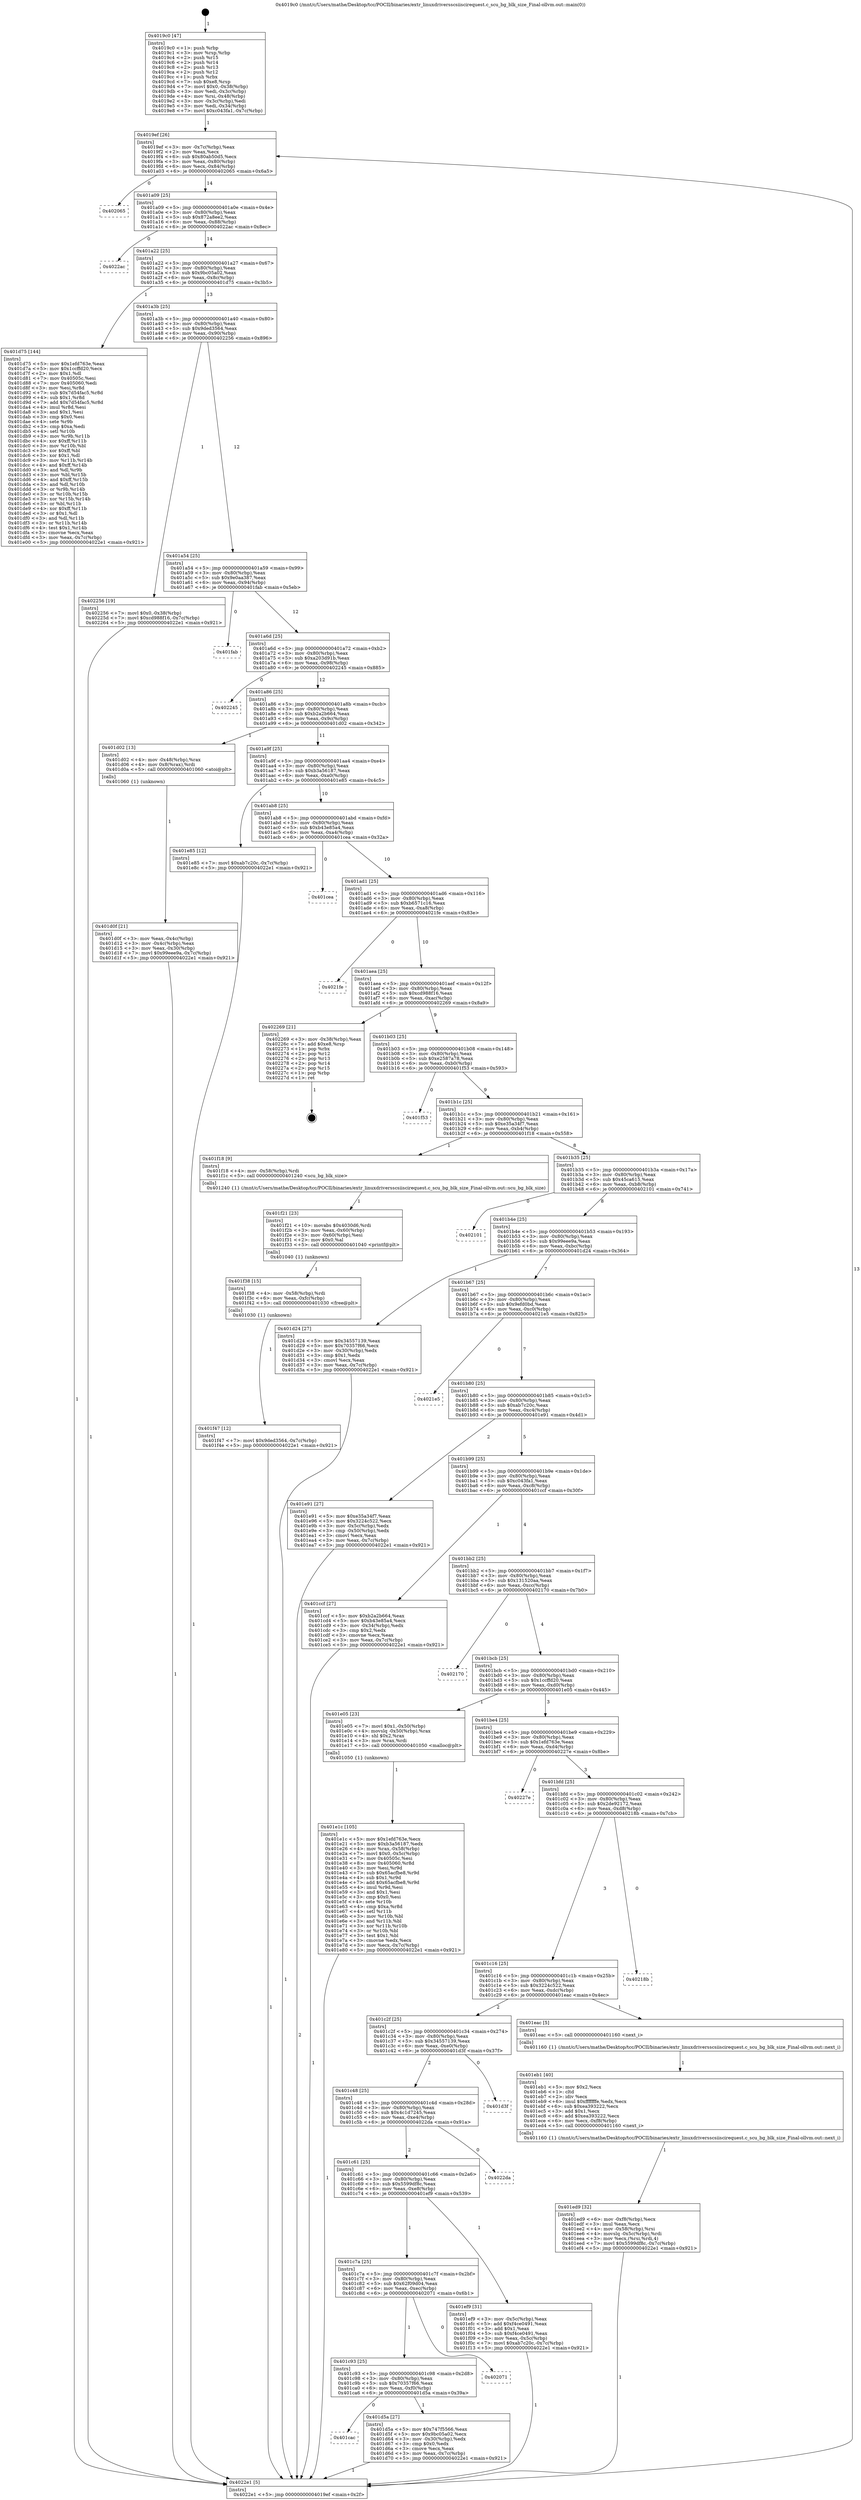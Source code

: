 digraph "0x4019c0" {
  label = "0x4019c0 (/mnt/c/Users/mathe/Desktop/tcc/POCII/binaries/extr_linuxdriversscsiiscirequest.c_scu_bg_blk_size_Final-ollvm.out::main(0))"
  labelloc = "t"
  node[shape=record]

  Entry [label="",width=0.3,height=0.3,shape=circle,fillcolor=black,style=filled]
  "0x4019ef" [label="{
     0x4019ef [26]\l
     | [instrs]\l
     &nbsp;&nbsp;0x4019ef \<+3\>: mov -0x7c(%rbp),%eax\l
     &nbsp;&nbsp;0x4019f2 \<+2\>: mov %eax,%ecx\l
     &nbsp;&nbsp;0x4019f4 \<+6\>: sub $0x80ab50d5,%ecx\l
     &nbsp;&nbsp;0x4019fa \<+3\>: mov %eax,-0x80(%rbp)\l
     &nbsp;&nbsp;0x4019fd \<+6\>: mov %ecx,-0x84(%rbp)\l
     &nbsp;&nbsp;0x401a03 \<+6\>: je 0000000000402065 \<main+0x6a5\>\l
  }"]
  "0x402065" [label="{
     0x402065\l
  }", style=dashed]
  "0x401a09" [label="{
     0x401a09 [25]\l
     | [instrs]\l
     &nbsp;&nbsp;0x401a09 \<+5\>: jmp 0000000000401a0e \<main+0x4e\>\l
     &nbsp;&nbsp;0x401a0e \<+3\>: mov -0x80(%rbp),%eax\l
     &nbsp;&nbsp;0x401a11 \<+5\>: sub $0x872a8ee2,%eax\l
     &nbsp;&nbsp;0x401a16 \<+6\>: mov %eax,-0x88(%rbp)\l
     &nbsp;&nbsp;0x401a1c \<+6\>: je 00000000004022ac \<main+0x8ec\>\l
  }"]
  Exit [label="",width=0.3,height=0.3,shape=circle,fillcolor=black,style=filled,peripheries=2]
  "0x4022ac" [label="{
     0x4022ac\l
  }", style=dashed]
  "0x401a22" [label="{
     0x401a22 [25]\l
     | [instrs]\l
     &nbsp;&nbsp;0x401a22 \<+5\>: jmp 0000000000401a27 \<main+0x67\>\l
     &nbsp;&nbsp;0x401a27 \<+3\>: mov -0x80(%rbp),%eax\l
     &nbsp;&nbsp;0x401a2a \<+5\>: sub $0x9bc05a02,%eax\l
     &nbsp;&nbsp;0x401a2f \<+6\>: mov %eax,-0x8c(%rbp)\l
     &nbsp;&nbsp;0x401a35 \<+6\>: je 0000000000401d75 \<main+0x3b5\>\l
  }"]
  "0x401f47" [label="{
     0x401f47 [12]\l
     | [instrs]\l
     &nbsp;&nbsp;0x401f47 \<+7\>: movl $0x9ded3564,-0x7c(%rbp)\l
     &nbsp;&nbsp;0x401f4e \<+5\>: jmp 00000000004022e1 \<main+0x921\>\l
  }"]
  "0x401d75" [label="{
     0x401d75 [144]\l
     | [instrs]\l
     &nbsp;&nbsp;0x401d75 \<+5\>: mov $0x1efd763e,%eax\l
     &nbsp;&nbsp;0x401d7a \<+5\>: mov $0x1ccffd20,%ecx\l
     &nbsp;&nbsp;0x401d7f \<+2\>: mov $0x1,%dl\l
     &nbsp;&nbsp;0x401d81 \<+7\>: mov 0x40505c,%esi\l
     &nbsp;&nbsp;0x401d88 \<+7\>: mov 0x405060,%edi\l
     &nbsp;&nbsp;0x401d8f \<+3\>: mov %esi,%r8d\l
     &nbsp;&nbsp;0x401d92 \<+7\>: sub $0x7d54fac5,%r8d\l
     &nbsp;&nbsp;0x401d99 \<+4\>: sub $0x1,%r8d\l
     &nbsp;&nbsp;0x401d9d \<+7\>: add $0x7d54fac5,%r8d\l
     &nbsp;&nbsp;0x401da4 \<+4\>: imul %r8d,%esi\l
     &nbsp;&nbsp;0x401da8 \<+3\>: and $0x1,%esi\l
     &nbsp;&nbsp;0x401dab \<+3\>: cmp $0x0,%esi\l
     &nbsp;&nbsp;0x401dae \<+4\>: sete %r9b\l
     &nbsp;&nbsp;0x401db2 \<+3\>: cmp $0xa,%edi\l
     &nbsp;&nbsp;0x401db5 \<+4\>: setl %r10b\l
     &nbsp;&nbsp;0x401db9 \<+3\>: mov %r9b,%r11b\l
     &nbsp;&nbsp;0x401dbc \<+4\>: xor $0xff,%r11b\l
     &nbsp;&nbsp;0x401dc0 \<+3\>: mov %r10b,%bl\l
     &nbsp;&nbsp;0x401dc3 \<+3\>: xor $0xff,%bl\l
     &nbsp;&nbsp;0x401dc6 \<+3\>: xor $0x1,%dl\l
     &nbsp;&nbsp;0x401dc9 \<+3\>: mov %r11b,%r14b\l
     &nbsp;&nbsp;0x401dcc \<+4\>: and $0xff,%r14b\l
     &nbsp;&nbsp;0x401dd0 \<+3\>: and %dl,%r9b\l
     &nbsp;&nbsp;0x401dd3 \<+3\>: mov %bl,%r15b\l
     &nbsp;&nbsp;0x401dd6 \<+4\>: and $0xff,%r15b\l
     &nbsp;&nbsp;0x401dda \<+3\>: and %dl,%r10b\l
     &nbsp;&nbsp;0x401ddd \<+3\>: or %r9b,%r14b\l
     &nbsp;&nbsp;0x401de0 \<+3\>: or %r10b,%r15b\l
     &nbsp;&nbsp;0x401de3 \<+3\>: xor %r15b,%r14b\l
     &nbsp;&nbsp;0x401de6 \<+3\>: or %bl,%r11b\l
     &nbsp;&nbsp;0x401de9 \<+4\>: xor $0xff,%r11b\l
     &nbsp;&nbsp;0x401ded \<+3\>: or $0x1,%dl\l
     &nbsp;&nbsp;0x401df0 \<+3\>: and %dl,%r11b\l
     &nbsp;&nbsp;0x401df3 \<+3\>: or %r11b,%r14b\l
     &nbsp;&nbsp;0x401df6 \<+4\>: test $0x1,%r14b\l
     &nbsp;&nbsp;0x401dfa \<+3\>: cmovne %ecx,%eax\l
     &nbsp;&nbsp;0x401dfd \<+3\>: mov %eax,-0x7c(%rbp)\l
     &nbsp;&nbsp;0x401e00 \<+5\>: jmp 00000000004022e1 \<main+0x921\>\l
  }"]
  "0x401a3b" [label="{
     0x401a3b [25]\l
     | [instrs]\l
     &nbsp;&nbsp;0x401a3b \<+5\>: jmp 0000000000401a40 \<main+0x80\>\l
     &nbsp;&nbsp;0x401a40 \<+3\>: mov -0x80(%rbp),%eax\l
     &nbsp;&nbsp;0x401a43 \<+5\>: sub $0x9ded3564,%eax\l
     &nbsp;&nbsp;0x401a48 \<+6\>: mov %eax,-0x90(%rbp)\l
     &nbsp;&nbsp;0x401a4e \<+6\>: je 0000000000402256 \<main+0x896\>\l
  }"]
  "0x401f38" [label="{
     0x401f38 [15]\l
     | [instrs]\l
     &nbsp;&nbsp;0x401f38 \<+4\>: mov -0x58(%rbp),%rdi\l
     &nbsp;&nbsp;0x401f3c \<+6\>: mov %eax,-0xfc(%rbp)\l
     &nbsp;&nbsp;0x401f42 \<+5\>: call 0000000000401030 \<free@plt\>\l
     | [calls]\l
     &nbsp;&nbsp;0x401030 \{1\} (unknown)\l
  }"]
  "0x402256" [label="{
     0x402256 [19]\l
     | [instrs]\l
     &nbsp;&nbsp;0x402256 \<+7\>: movl $0x0,-0x38(%rbp)\l
     &nbsp;&nbsp;0x40225d \<+7\>: movl $0xcd988f16,-0x7c(%rbp)\l
     &nbsp;&nbsp;0x402264 \<+5\>: jmp 00000000004022e1 \<main+0x921\>\l
  }"]
  "0x401a54" [label="{
     0x401a54 [25]\l
     | [instrs]\l
     &nbsp;&nbsp;0x401a54 \<+5\>: jmp 0000000000401a59 \<main+0x99\>\l
     &nbsp;&nbsp;0x401a59 \<+3\>: mov -0x80(%rbp),%eax\l
     &nbsp;&nbsp;0x401a5c \<+5\>: sub $0x9e0aa387,%eax\l
     &nbsp;&nbsp;0x401a61 \<+6\>: mov %eax,-0x94(%rbp)\l
     &nbsp;&nbsp;0x401a67 \<+6\>: je 0000000000401fab \<main+0x5eb\>\l
  }"]
  "0x401f21" [label="{
     0x401f21 [23]\l
     | [instrs]\l
     &nbsp;&nbsp;0x401f21 \<+10\>: movabs $0x4030d6,%rdi\l
     &nbsp;&nbsp;0x401f2b \<+3\>: mov %eax,-0x60(%rbp)\l
     &nbsp;&nbsp;0x401f2e \<+3\>: mov -0x60(%rbp),%esi\l
     &nbsp;&nbsp;0x401f31 \<+2\>: mov $0x0,%al\l
     &nbsp;&nbsp;0x401f33 \<+5\>: call 0000000000401040 \<printf@plt\>\l
     | [calls]\l
     &nbsp;&nbsp;0x401040 \{1\} (unknown)\l
  }"]
  "0x401fab" [label="{
     0x401fab\l
  }", style=dashed]
  "0x401a6d" [label="{
     0x401a6d [25]\l
     | [instrs]\l
     &nbsp;&nbsp;0x401a6d \<+5\>: jmp 0000000000401a72 \<main+0xb2\>\l
     &nbsp;&nbsp;0x401a72 \<+3\>: mov -0x80(%rbp),%eax\l
     &nbsp;&nbsp;0x401a75 \<+5\>: sub $0xa203d91b,%eax\l
     &nbsp;&nbsp;0x401a7a \<+6\>: mov %eax,-0x98(%rbp)\l
     &nbsp;&nbsp;0x401a80 \<+6\>: je 0000000000402245 \<main+0x885\>\l
  }"]
  "0x401ed9" [label="{
     0x401ed9 [32]\l
     | [instrs]\l
     &nbsp;&nbsp;0x401ed9 \<+6\>: mov -0xf8(%rbp),%ecx\l
     &nbsp;&nbsp;0x401edf \<+3\>: imul %eax,%ecx\l
     &nbsp;&nbsp;0x401ee2 \<+4\>: mov -0x58(%rbp),%rsi\l
     &nbsp;&nbsp;0x401ee6 \<+4\>: movslq -0x5c(%rbp),%rdi\l
     &nbsp;&nbsp;0x401eea \<+3\>: mov %ecx,(%rsi,%rdi,4)\l
     &nbsp;&nbsp;0x401eed \<+7\>: movl $0x5599df8c,-0x7c(%rbp)\l
     &nbsp;&nbsp;0x401ef4 \<+5\>: jmp 00000000004022e1 \<main+0x921\>\l
  }"]
  "0x402245" [label="{
     0x402245\l
  }", style=dashed]
  "0x401a86" [label="{
     0x401a86 [25]\l
     | [instrs]\l
     &nbsp;&nbsp;0x401a86 \<+5\>: jmp 0000000000401a8b \<main+0xcb\>\l
     &nbsp;&nbsp;0x401a8b \<+3\>: mov -0x80(%rbp),%eax\l
     &nbsp;&nbsp;0x401a8e \<+5\>: sub $0xb2a2b664,%eax\l
     &nbsp;&nbsp;0x401a93 \<+6\>: mov %eax,-0x9c(%rbp)\l
     &nbsp;&nbsp;0x401a99 \<+6\>: je 0000000000401d02 \<main+0x342\>\l
  }"]
  "0x401eb1" [label="{
     0x401eb1 [40]\l
     | [instrs]\l
     &nbsp;&nbsp;0x401eb1 \<+5\>: mov $0x2,%ecx\l
     &nbsp;&nbsp;0x401eb6 \<+1\>: cltd\l
     &nbsp;&nbsp;0x401eb7 \<+2\>: idiv %ecx\l
     &nbsp;&nbsp;0x401eb9 \<+6\>: imul $0xfffffffe,%edx,%ecx\l
     &nbsp;&nbsp;0x401ebf \<+6\>: sub $0xea393222,%ecx\l
     &nbsp;&nbsp;0x401ec5 \<+3\>: add $0x1,%ecx\l
     &nbsp;&nbsp;0x401ec8 \<+6\>: add $0xea393222,%ecx\l
     &nbsp;&nbsp;0x401ece \<+6\>: mov %ecx,-0xf8(%rbp)\l
     &nbsp;&nbsp;0x401ed4 \<+5\>: call 0000000000401160 \<next_i\>\l
     | [calls]\l
     &nbsp;&nbsp;0x401160 \{1\} (/mnt/c/Users/mathe/Desktop/tcc/POCII/binaries/extr_linuxdriversscsiiscirequest.c_scu_bg_blk_size_Final-ollvm.out::next_i)\l
  }"]
  "0x401d02" [label="{
     0x401d02 [13]\l
     | [instrs]\l
     &nbsp;&nbsp;0x401d02 \<+4\>: mov -0x48(%rbp),%rax\l
     &nbsp;&nbsp;0x401d06 \<+4\>: mov 0x8(%rax),%rdi\l
     &nbsp;&nbsp;0x401d0a \<+5\>: call 0000000000401060 \<atoi@plt\>\l
     | [calls]\l
     &nbsp;&nbsp;0x401060 \{1\} (unknown)\l
  }"]
  "0x401a9f" [label="{
     0x401a9f [25]\l
     | [instrs]\l
     &nbsp;&nbsp;0x401a9f \<+5\>: jmp 0000000000401aa4 \<main+0xe4\>\l
     &nbsp;&nbsp;0x401aa4 \<+3\>: mov -0x80(%rbp),%eax\l
     &nbsp;&nbsp;0x401aa7 \<+5\>: sub $0xb3a56187,%eax\l
     &nbsp;&nbsp;0x401aac \<+6\>: mov %eax,-0xa0(%rbp)\l
     &nbsp;&nbsp;0x401ab2 \<+6\>: je 0000000000401e85 \<main+0x4c5\>\l
  }"]
  "0x401e1c" [label="{
     0x401e1c [105]\l
     | [instrs]\l
     &nbsp;&nbsp;0x401e1c \<+5\>: mov $0x1efd763e,%ecx\l
     &nbsp;&nbsp;0x401e21 \<+5\>: mov $0xb3a56187,%edx\l
     &nbsp;&nbsp;0x401e26 \<+4\>: mov %rax,-0x58(%rbp)\l
     &nbsp;&nbsp;0x401e2a \<+7\>: movl $0x0,-0x5c(%rbp)\l
     &nbsp;&nbsp;0x401e31 \<+7\>: mov 0x40505c,%esi\l
     &nbsp;&nbsp;0x401e38 \<+8\>: mov 0x405060,%r8d\l
     &nbsp;&nbsp;0x401e40 \<+3\>: mov %esi,%r9d\l
     &nbsp;&nbsp;0x401e43 \<+7\>: sub $0x65acfbe8,%r9d\l
     &nbsp;&nbsp;0x401e4a \<+4\>: sub $0x1,%r9d\l
     &nbsp;&nbsp;0x401e4e \<+7\>: add $0x65acfbe8,%r9d\l
     &nbsp;&nbsp;0x401e55 \<+4\>: imul %r9d,%esi\l
     &nbsp;&nbsp;0x401e59 \<+3\>: and $0x1,%esi\l
     &nbsp;&nbsp;0x401e5c \<+3\>: cmp $0x0,%esi\l
     &nbsp;&nbsp;0x401e5f \<+4\>: sete %r10b\l
     &nbsp;&nbsp;0x401e63 \<+4\>: cmp $0xa,%r8d\l
     &nbsp;&nbsp;0x401e67 \<+4\>: setl %r11b\l
     &nbsp;&nbsp;0x401e6b \<+3\>: mov %r10b,%bl\l
     &nbsp;&nbsp;0x401e6e \<+3\>: and %r11b,%bl\l
     &nbsp;&nbsp;0x401e71 \<+3\>: xor %r11b,%r10b\l
     &nbsp;&nbsp;0x401e74 \<+3\>: or %r10b,%bl\l
     &nbsp;&nbsp;0x401e77 \<+3\>: test $0x1,%bl\l
     &nbsp;&nbsp;0x401e7a \<+3\>: cmovne %edx,%ecx\l
     &nbsp;&nbsp;0x401e7d \<+3\>: mov %ecx,-0x7c(%rbp)\l
     &nbsp;&nbsp;0x401e80 \<+5\>: jmp 00000000004022e1 \<main+0x921\>\l
  }"]
  "0x401e85" [label="{
     0x401e85 [12]\l
     | [instrs]\l
     &nbsp;&nbsp;0x401e85 \<+7\>: movl $0xab7c20c,-0x7c(%rbp)\l
     &nbsp;&nbsp;0x401e8c \<+5\>: jmp 00000000004022e1 \<main+0x921\>\l
  }"]
  "0x401ab8" [label="{
     0x401ab8 [25]\l
     | [instrs]\l
     &nbsp;&nbsp;0x401ab8 \<+5\>: jmp 0000000000401abd \<main+0xfd\>\l
     &nbsp;&nbsp;0x401abd \<+3\>: mov -0x80(%rbp),%eax\l
     &nbsp;&nbsp;0x401ac0 \<+5\>: sub $0xb43e85a4,%eax\l
     &nbsp;&nbsp;0x401ac5 \<+6\>: mov %eax,-0xa4(%rbp)\l
     &nbsp;&nbsp;0x401acb \<+6\>: je 0000000000401cea \<main+0x32a\>\l
  }"]
  "0x401cac" [label="{
     0x401cac\l
  }", style=dashed]
  "0x401cea" [label="{
     0x401cea\l
  }", style=dashed]
  "0x401ad1" [label="{
     0x401ad1 [25]\l
     | [instrs]\l
     &nbsp;&nbsp;0x401ad1 \<+5\>: jmp 0000000000401ad6 \<main+0x116\>\l
     &nbsp;&nbsp;0x401ad6 \<+3\>: mov -0x80(%rbp),%eax\l
     &nbsp;&nbsp;0x401ad9 \<+5\>: sub $0xb6571c16,%eax\l
     &nbsp;&nbsp;0x401ade \<+6\>: mov %eax,-0xa8(%rbp)\l
     &nbsp;&nbsp;0x401ae4 \<+6\>: je 00000000004021fe \<main+0x83e\>\l
  }"]
  "0x401d5a" [label="{
     0x401d5a [27]\l
     | [instrs]\l
     &nbsp;&nbsp;0x401d5a \<+5\>: mov $0x747f5566,%eax\l
     &nbsp;&nbsp;0x401d5f \<+5\>: mov $0x9bc05a02,%ecx\l
     &nbsp;&nbsp;0x401d64 \<+3\>: mov -0x30(%rbp),%edx\l
     &nbsp;&nbsp;0x401d67 \<+3\>: cmp $0x0,%edx\l
     &nbsp;&nbsp;0x401d6a \<+3\>: cmove %ecx,%eax\l
     &nbsp;&nbsp;0x401d6d \<+3\>: mov %eax,-0x7c(%rbp)\l
     &nbsp;&nbsp;0x401d70 \<+5\>: jmp 00000000004022e1 \<main+0x921\>\l
  }"]
  "0x4021fe" [label="{
     0x4021fe\l
  }", style=dashed]
  "0x401aea" [label="{
     0x401aea [25]\l
     | [instrs]\l
     &nbsp;&nbsp;0x401aea \<+5\>: jmp 0000000000401aef \<main+0x12f\>\l
     &nbsp;&nbsp;0x401aef \<+3\>: mov -0x80(%rbp),%eax\l
     &nbsp;&nbsp;0x401af2 \<+5\>: sub $0xcd988f16,%eax\l
     &nbsp;&nbsp;0x401af7 \<+6\>: mov %eax,-0xac(%rbp)\l
     &nbsp;&nbsp;0x401afd \<+6\>: je 0000000000402269 \<main+0x8a9\>\l
  }"]
  "0x401c93" [label="{
     0x401c93 [25]\l
     | [instrs]\l
     &nbsp;&nbsp;0x401c93 \<+5\>: jmp 0000000000401c98 \<main+0x2d8\>\l
     &nbsp;&nbsp;0x401c98 \<+3\>: mov -0x80(%rbp),%eax\l
     &nbsp;&nbsp;0x401c9b \<+5\>: sub $0x70357f66,%eax\l
     &nbsp;&nbsp;0x401ca0 \<+6\>: mov %eax,-0xf0(%rbp)\l
     &nbsp;&nbsp;0x401ca6 \<+6\>: je 0000000000401d5a \<main+0x39a\>\l
  }"]
  "0x402269" [label="{
     0x402269 [21]\l
     | [instrs]\l
     &nbsp;&nbsp;0x402269 \<+3\>: mov -0x38(%rbp),%eax\l
     &nbsp;&nbsp;0x40226c \<+7\>: add $0xe8,%rsp\l
     &nbsp;&nbsp;0x402273 \<+1\>: pop %rbx\l
     &nbsp;&nbsp;0x402274 \<+2\>: pop %r12\l
     &nbsp;&nbsp;0x402276 \<+2\>: pop %r13\l
     &nbsp;&nbsp;0x402278 \<+2\>: pop %r14\l
     &nbsp;&nbsp;0x40227a \<+2\>: pop %r15\l
     &nbsp;&nbsp;0x40227c \<+1\>: pop %rbp\l
     &nbsp;&nbsp;0x40227d \<+1\>: ret\l
  }"]
  "0x401b03" [label="{
     0x401b03 [25]\l
     | [instrs]\l
     &nbsp;&nbsp;0x401b03 \<+5\>: jmp 0000000000401b08 \<main+0x148\>\l
     &nbsp;&nbsp;0x401b08 \<+3\>: mov -0x80(%rbp),%eax\l
     &nbsp;&nbsp;0x401b0b \<+5\>: sub $0xe2587a78,%eax\l
     &nbsp;&nbsp;0x401b10 \<+6\>: mov %eax,-0xb0(%rbp)\l
     &nbsp;&nbsp;0x401b16 \<+6\>: je 0000000000401f53 \<main+0x593\>\l
  }"]
  "0x402071" [label="{
     0x402071\l
  }", style=dashed]
  "0x401f53" [label="{
     0x401f53\l
  }", style=dashed]
  "0x401b1c" [label="{
     0x401b1c [25]\l
     | [instrs]\l
     &nbsp;&nbsp;0x401b1c \<+5\>: jmp 0000000000401b21 \<main+0x161\>\l
     &nbsp;&nbsp;0x401b21 \<+3\>: mov -0x80(%rbp),%eax\l
     &nbsp;&nbsp;0x401b24 \<+5\>: sub $0xe35a34f7,%eax\l
     &nbsp;&nbsp;0x401b29 \<+6\>: mov %eax,-0xb4(%rbp)\l
     &nbsp;&nbsp;0x401b2f \<+6\>: je 0000000000401f18 \<main+0x558\>\l
  }"]
  "0x401c7a" [label="{
     0x401c7a [25]\l
     | [instrs]\l
     &nbsp;&nbsp;0x401c7a \<+5\>: jmp 0000000000401c7f \<main+0x2bf\>\l
     &nbsp;&nbsp;0x401c7f \<+3\>: mov -0x80(%rbp),%eax\l
     &nbsp;&nbsp;0x401c82 \<+5\>: sub $0x62f09d04,%eax\l
     &nbsp;&nbsp;0x401c87 \<+6\>: mov %eax,-0xec(%rbp)\l
     &nbsp;&nbsp;0x401c8d \<+6\>: je 0000000000402071 \<main+0x6b1\>\l
  }"]
  "0x401f18" [label="{
     0x401f18 [9]\l
     | [instrs]\l
     &nbsp;&nbsp;0x401f18 \<+4\>: mov -0x58(%rbp),%rdi\l
     &nbsp;&nbsp;0x401f1c \<+5\>: call 0000000000401240 \<scu_bg_blk_size\>\l
     | [calls]\l
     &nbsp;&nbsp;0x401240 \{1\} (/mnt/c/Users/mathe/Desktop/tcc/POCII/binaries/extr_linuxdriversscsiiscirequest.c_scu_bg_blk_size_Final-ollvm.out::scu_bg_blk_size)\l
  }"]
  "0x401b35" [label="{
     0x401b35 [25]\l
     | [instrs]\l
     &nbsp;&nbsp;0x401b35 \<+5\>: jmp 0000000000401b3a \<main+0x17a\>\l
     &nbsp;&nbsp;0x401b3a \<+3\>: mov -0x80(%rbp),%eax\l
     &nbsp;&nbsp;0x401b3d \<+5\>: sub $0x45ca615,%eax\l
     &nbsp;&nbsp;0x401b42 \<+6\>: mov %eax,-0xb8(%rbp)\l
     &nbsp;&nbsp;0x401b48 \<+6\>: je 0000000000402101 \<main+0x741\>\l
  }"]
  "0x401ef9" [label="{
     0x401ef9 [31]\l
     | [instrs]\l
     &nbsp;&nbsp;0x401ef9 \<+3\>: mov -0x5c(%rbp),%eax\l
     &nbsp;&nbsp;0x401efc \<+5\>: add $0xf4ce0491,%eax\l
     &nbsp;&nbsp;0x401f01 \<+3\>: add $0x1,%eax\l
     &nbsp;&nbsp;0x401f04 \<+5\>: sub $0xf4ce0491,%eax\l
     &nbsp;&nbsp;0x401f09 \<+3\>: mov %eax,-0x5c(%rbp)\l
     &nbsp;&nbsp;0x401f0c \<+7\>: movl $0xab7c20c,-0x7c(%rbp)\l
     &nbsp;&nbsp;0x401f13 \<+5\>: jmp 00000000004022e1 \<main+0x921\>\l
  }"]
  "0x402101" [label="{
     0x402101\l
  }", style=dashed]
  "0x401b4e" [label="{
     0x401b4e [25]\l
     | [instrs]\l
     &nbsp;&nbsp;0x401b4e \<+5\>: jmp 0000000000401b53 \<main+0x193\>\l
     &nbsp;&nbsp;0x401b53 \<+3\>: mov -0x80(%rbp),%eax\l
     &nbsp;&nbsp;0x401b56 \<+5\>: sub $0x99eee9a,%eax\l
     &nbsp;&nbsp;0x401b5b \<+6\>: mov %eax,-0xbc(%rbp)\l
     &nbsp;&nbsp;0x401b61 \<+6\>: je 0000000000401d24 \<main+0x364\>\l
  }"]
  "0x401c61" [label="{
     0x401c61 [25]\l
     | [instrs]\l
     &nbsp;&nbsp;0x401c61 \<+5\>: jmp 0000000000401c66 \<main+0x2a6\>\l
     &nbsp;&nbsp;0x401c66 \<+3\>: mov -0x80(%rbp),%eax\l
     &nbsp;&nbsp;0x401c69 \<+5\>: sub $0x5599df8c,%eax\l
     &nbsp;&nbsp;0x401c6e \<+6\>: mov %eax,-0xe8(%rbp)\l
     &nbsp;&nbsp;0x401c74 \<+6\>: je 0000000000401ef9 \<main+0x539\>\l
  }"]
  "0x401d24" [label="{
     0x401d24 [27]\l
     | [instrs]\l
     &nbsp;&nbsp;0x401d24 \<+5\>: mov $0x34557139,%eax\l
     &nbsp;&nbsp;0x401d29 \<+5\>: mov $0x70357f66,%ecx\l
     &nbsp;&nbsp;0x401d2e \<+3\>: mov -0x30(%rbp),%edx\l
     &nbsp;&nbsp;0x401d31 \<+3\>: cmp $0x1,%edx\l
     &nbsp;&nbsp;0x401d34 \<+3\>: cmovl %ecx,%eax\l
     &nbsp;&nbsp;0x401d37 \<+3\>: mov %eax,-0x7c(%rbp)\l
     &nbsp;&nbsp;0x401d3a \<+5\>: jmp 00000000004022e1 \<main+0x921\>\l
  }"]
  "0x401b67" [label="{
     0x401b67 [25]\l
     | [instrs]\l
     &nbsp;&nbsp;0x401b67 \<+5\>: jmp 0000000000401b6c \<main+0x1ac\>\l
     &nbsp;&nbsp;0x401b6c \<+3\>: mov -0x80(%rbp),%eax\l
     &nbsp;&nbsp;0x401b6f \<+5\>: sub $0x9efd0bd,%eax\l
     &nbsp;&nbsp;0x401b74 \<+6\>: mov %eax,-0xc0(%rbp)\l
     &nbsp;&nbsp;0x401b7a \<+6\>: je 00000000004021e5 \<main+0x825\>\l
  }"]
  "0x4022da" [label="{
     0x4022da\l
  }", style=dashed]
  "0x4021e5" [label="{
     0x4021e5\l
  }", style=dashed]
  "0x401b80" [label="{
     0x401b80 [25]\l
     | [instrs]\l
     &nbsp;&nbsp;0x401b80 \<+5\>: jmp 0000000000401b85 \<main+0x1c5\>\l
     &nbsp;&nbsp;0x401b85 \<+3\>: mov -0x80(%rbp),%eax\l
     &nbsp;&nbsp;0x401b88 \<+5\>: sub $0xab7c20c,%eax\l
     &nbsp;&nbsp;0x401b8d \<+6\>: mov %eax,-0xc4(%rbp)\l
     &nbsp;&nbsp;0x401b93 \<+6\>: je 0000000000401e91 \<main+0x4d1\>\l
  }"]
  "0x401c48" [label="{
     0x401c48 [25]\l
     | [instrs]\l
     &nbsp;&nbsp;0x401c48 \<+5\>: jmp 0000000000401c4d \<main+0x28d\>\l
     &nbsp;&nbsp;0x401c4d \<+3\>: mov -0x80(%rbp),%eax\l
     &nbsp;&nbsp;0x401c50 \<+5\>: sub $0x4c1d7245,%eax\l
     &nbsp;&nbsp;0x401c55 \<+6\>: mov %eax,-0xe4(%rbp)\l
     &nbsp;&nbsp;0x401c5b \<+6\>: je 00000000004022da \<main+0x91a\>\l
  }"]
  "0x401e91" [label="{
     0x401e91 [27]\l
     | [instrs]\l
     &nbsp;&nbsp;0x401e91 \<+5\>: mov $0xe35a34f7,%eax\l
     &nbsp;&nbsp;0x401e96 \<+5\>: mov $0x3224c522,%ecx\l
     &nbsp;&nbsp;0x401e9b \<+3\>: mov -0x5c(%rbp),%edx\l
     &nbsp;&nbsp;0x401e9e \<+3\>: cmp -0x50(%rbp),%edx\l
     &nbsp;&nbsp;0x401ea1 \<+3\>: cmovl %ecx,%eax\l
     &nbsp;&nbsp;0x401ea4 \<+3\>: mov %eax,-0x7c(%rbp)\l
     &nbsp;&nbsp;0x401ea7 \<+5\>: jmp 00000000004022e1 \<main+0x921\>\l
  }"]
  "0x401b99" [label="{
     0x401b99 [25]\l
     | [instrs]\l
     &nbsp;&nbsp;0x401b99 \<+5\>: jmp 0000000000401b9e \<main+0x1de\>\l
     &nbsp;&nbsp;0x401b9e \<+3\>: mov -0x80(%rbp),%eax\l
     &nbsp;&nbsp;0x401ba1 \<+5\>: sub $0xc043fa1,%eax\l
     &nbsp;&nbsp;0x401ba6 \<+6\>: mov %eax,-0xc8(%rbp)\l
     &nbsp;&nbsp;0x401bac \<+6\>: je 0000000000401ccf \<main+0x30f\>\l
  }"]
  "0x401d3f" [label="{
     0x401d3f\l
  }", style=dashed]
  "0x401ccf" [label="{
     0x401ccf [27]\l
     | [instrs]\l
     &nbsp;&nbsp;0x401ccf \<+5\>: mov $0xb2a2b664,%eax\l
     &nbsp;&nbsp;0x401cd4 \<+5\>: mov $0xb43e85a4,%ecx\l
     &nbsp;&nbsp;0x401cd9 \<+3\>: mov -0x34(%rbp),%edx\l
     &nbsp;&nbsp;0x401cdc \<+3\>: cmp $0x2,%edx\l
     &nbsp;&nbsp;0x401cdf \<+3\>: cmovne %ecx,%eax\l
     &nbsp;&nbsp;0x401ce2 \<+3\>: mov %eax,-0x7c(%rbp)\l
     &nbsp;&nbsp;0x401ce5 \<+5\>: jmp 00000000004022e1 \<main+0x921\>\l
  }"]
  "0x401bb2" [label="{
     0x401bb2 [25]\l
     | [instrs]\l
     &nbsp;&nbsp;0x401bb2 \<+5\>: jmp 0000000000401bb7 \<main+0x1f7\>\l
     &nbsp;&nbsp;0x401bb7 \<+3\>: mov -0x80(%rbp),%eax\l
     &nbsp;&nbsp;0x401bba \<+5\>: sub $0x131520aa,%eax\l
     &nbsp;&nbsp;0x401bbf \<+6\>: mov %eax,-0xcc(%rbp)\l
     &nbsp;&nbsp;0x401bc5 \<+6\>: je 0000000000402170 \<main+0x7b0\>\l
  }"]
  "0x4022e1" [label="{
     0x4022e1 [5]\l
     | [instrs]\l
     &nbsp;&nbsp;0x4022e1 \<+5\>: jmp 00000000004019ef \<main+0x2f\>\l
  }"]
  "0x4019c0" [label="{
     0x4019c0 [47]\l
     | [instrs]\l
     &nbsp;&nbsp;0x4019c0 \<+1\>: push %rbp\l
     &nbsp;&nbsp;0x4019c1 \<+3\>: mov %rsp,%rbp\l
     &nbsp;&nbsp;0x4019c4 \<+2\>: push %r15\l
     &nbsp;&nbsp;0x4019c6 \<+2\>: push %r14\l
     &nbsp;&nbsp;0x4019c8 \<+2\>: push %r13\l
     &nbsp;&nbsp;0x4019ca \<+2\>: push %r12\l
     &nbsp;&nbsp;0x4019cc \<+1\>: push %rbx\l
     &nbsp;&nbsp;0x4019cd \<+7\>: sub $0xe8,%rsp\l
     &nbsp;&nbsp;0x4019d4 \<+7\>: movl $0x0,-0x38(%rbp)\l
     &nbsp;&nbsp;0x4019db \<+3\>: mov %edi,-0x3c(%rbp)\l
     &nbsp;&nbsp;0x4019de \<+4\>: mov %rsi,-0x48(%rbp)\l
     &nbsp;&nbsp;0x4019e2 \<+3\>: mov -0x3c(%rbp),%edi\l
     &nbsp;&nbsp;0x4019e5 \<+3\>: mov %edi,-0x34(%rbp)\l
     &nbsp;&nbsp;0x4019e8 \<+7\>: movl $0xc043fa1,-0x7c(%rbp)\l
  }"]
  "0x401d0f" [label="{
     0x401d0f [21]\l
     | [instrs]\l
     &nbsp;&nbsp;0x401d0f \<+3\>: mov %eax,-0x4c(%rbp)\l
     &nbsp;&nbsp;0x401d12 \<+3\>: mov -0x4c(%rbp),%eax\l
     &nbsp;&nbsp;0x401d15 \<+3\>: mov %eax,-0x30(%rbp)\l
     &nbsp;&nbsp;0x401d18 \<+7\>: movl $0x99eee9a,-0x7c(%rbp)\l
     &nbsp;&nbsp;0x401d1f \<+5\>: jmp 00000000004022e1 \<main+0x921\>\l
  }"]
  "0x401c2f" [label="{
     0x401c2f [25]\l
     | [instrs]\l
     &nbsp;&nbsp;0x401c2f \<+5\>: jmp 0000000000401c34 \<main+0x274\>\l
     &nbsp;&nbsp;0x401c34 \<+3\>: mov -0x80(%rbp),%eax\l
     &nbsp;&nbsp;0x401c37 \<+5\>: sub $0x34557139,%eax\l
     &nbsp;&nbsp;0x401c3c \<+6\>: mov %eax,-0xe0(%rbp)\l
     &nbsp;&nbsp;0x401c42 \<+6\>: je 0000000000401d3f \<main+0x37f\>\l
  }"]
  "0x402170" [label="{
     0x402170\l
  }", style=dashed]
  "0x401bcb" [label="{
     0x401bcb [25]\l
     | [instrs]\l
     &nbsp;&nbsp;0x401bcb \<+5\>: jmp 0000000000401bd0 \<main+0x210\>\l
     &nbsp;&nbsp;0x401bd0 \<+3\>: mov -0x80(%rbp),%eax\l
     &nbsp;&nbsp;0x401bd3 \<+5\>: sub $0x1ccffd20,%eax\l
     &nbsp;&nbsp;0x401bd8 \<+6\>: mov %eax,-0xd0(%rbp)\l
     &nbsp;&nbsp;0x401bde \<+6\>: je 0000000000401e05 \<main+0x445\>\l
  }"]
  "0x401eac" [label="{
     0x401eac [5]\l
     | [instrs]\l
     &nbsp;&nbsp;0x401eac \<+5\>: call 0000000000401160 \<next_i\>\l
     | [calls]\l
     &nbsp;&nbsp;0x401160 \{1\} (/mnt/c/Users/mathe/Desktop/tcc/POCII/binaries/extr_linuxdriversscsiiscirequest.c_scu_bg_blk_size_Final-ollvm.out::next_i)\l
  }"]
  "0x401e05" [label="{
     0x401e05 [23]\l
     | [instrs]\l
     &nbsp;&nbsp;0x401e05 \<+7\>: movl $0x1,-0x50(%rbp)\l
     &nbsp;&nbsp;0x401e0c \<+4\>: movslq -0x50(%rbp),%rax\l
     &nbsp;&nbsp;0x401e10 \<+4\>: shl $0x2,%rax\l
     &nbsp;&nbsp;0x401e14 \<+3\>: mov %rax,%rdi\l
     &nbsp;&nbsp;0x401e17 \<+5\>: call 0000000000401050 \<malloc@plt\>\l
     | [calls]\l
     &nbsp;&nbsp;0x401050 \{1\} (unknown)\l
  }"]
  "0x401be4" [label="{
     0x401be4 [25]\l
     | [instrs]\l
     &nbsp;&nbsp;0x401be4 \<+5\>: jmp 0000000000401be9 \<main+0x229\>\l
     &nbsp;&nbsp;0x401be9 \<+3\>: mov -0x80(%rbp),%eax\l
     &nbsp;&nbsp;0x401bec \<+5\>: sub $0x1efd763e,%eax\l
     &nbsp;&nbsp;0x401bf1 \<+6\>: mov %eax,-0xd4(%rbp)\l
     &nbsp;&nbsp;0x401bf7 \<+6\>: je 000000000040227e \<main+0x8be\>\l
  }"]
  "0x401c16" [label="{
     0x401c16 [25]\l
     | [instrs]\l
     &nbsp;&nbsp;0x401c16 \<+5\>: jmp 0000000000401c1b \<main+0x25b\>\l
     &nbsp;&nbsp;0x401c1b \<+3\>: mov -0x80(%rbp),%eax\l
     &nbsp;&nbsp;0x401c1e \<+5\>: sub $0x3224c522,%eax\l
     &nbsp;&nbsp;0x401c23 \<+6\>: mov %eax,-0xdc(%rbp)\l
     &nbsp;&nbsp;0x401c29 \<+6\>: je 0000000000401eac \<main+0x4ec\>\l
  }"]
  "0x40227e" [label="{
     0x40227e\l
  }", style=dashed]
  "0x401bfd" [label="{
     0x401bfd [25]\l
     | [instrs]\l
     &nbsp;&nbsp;0x401bfd \<+5\>: jmp 0000000000401c02 \<main+0x242\>\l
     &nbsp;&nbsp;0x401c02 \<+3\>: mov -0x80(%rbp),%eax\l
     &nbsp;&nbsp;0x401c05 \<+5\>: sub $0x2de92172,%eax\l
     &nbsp;&nbsp;0x401c0a \<+6\>: mov %eax,-0xd8(%rbp)\l
     &nbsp;&nbsp;0x401c10 \<+6\>: je 000000000040218b \<main+0x7cb\>\l
  }"]
  "0x40218b" [label="{
     0x40218b\l
  }", style=dashed]
  Entry -> "0x4019c0" [label=" 1"]
  "0x4019ef" -> "0x402065" [label=" 0"]
  "0x4019ef" -> "0x401a09" [label=" 14"]
  "0x402269" -> Exit [label=" 1"]
  "0x401a09" -> "0x4022ac" [label=" 0"]
  "0x401a09" -> "0x401a22" [label=" 14"]
  "0x402256" -> "0x4022e1" [label=" 1"]
  "0x401a22" -> "0x401d75" [label=" 1"]
  "0x401a22" -> "0x401a3b" [label=" 13"]
  "0x401f47" -> "0x4022e1" [label=" 1"]
  "0x401a3b" -> "0x402256" [label=" 1"]
  "0x401a3b" -> "0x401a54" [label=" 12"]
  "0x401f38" -> "0x401f47" [label=" 1"]
  "0x401a54" -> "0x401fab" [label=" 0"]
  "0x401a54" -> "0x401a6d" [label=" 12"]
  "0x401f21" -> "0x401f38" [label=" 1"]
  "0x401a6d" -> "0x402245" [label=" 0"]
  "0x401a6d" -> "0x401a86" [label=" 12"]
  "0x401f18" -> "0x401f21" [label=" 1"]
  "0x401a86" -> "0x401d02" [label=" 1"]
  "0x401a86" -> "0x401a9f" [label=" 11"]
  "0x401ef9" -> "0x4022e1" [label=" 1"]
  "0x401a9f" -> "0x401e85" [label=" 1"]
  "0x401a9f" -> "0x401ab8" [label=" 10"]
  "0x401ed9" -> "0x4022e1" [label=" 1"]
  "0x401ab8" -> "0x401cea" [label=" 0"]
  "0x401ab8" -> "0x401ad1" [label=" 10"]
  "0x401eb1" -> "0x401ed9" [label=" 1"]
  "0x401ad1" -> "0x4021fe" [label=" 0"]
  "0x401ad1" -> "0x401aea" [label=" 10"]
  "0x401eac" -> "0x401eb1" [label=" 1"]
  "0x401aea" -> "0x402269" [label=" 1"]
  "0x401aea" -> "0x401b03" [label=" 9"]
  "0x401e85" -> "0x4022e1" [label=" 1"]
  "0x401b03" -> "0x401f53" [label=" 0"]
  "0x401b03" -> "0x401b1c" [label=" 9"]
  "0x401e1c" -> "0x4022e1" [label=" 1"]
  "0x401b1c" -> "0x401f18" [label=" 1"]
  "0x401b1c" -> "0x401b35" [label=" 8"]
  "0x401d75" -> "0x4022e1" [label=" 1"]
  "0x401b35" -> "0x402101" [label=" 0"]
  "0x401b35" -> "0x401b4e" [label=" 8"]
  "0x401d5a" -> "0x4022e1" [label=" 1"]
  "0x401b4e" -> "0x401d24" [label=" 1"]
  "0x401b4e" -> "0x401b67" [label=" 7"]
  "0x401c93" -> "0x401d5a" [label=" 1"]
  "0x401b67" -> "0x4021e5" [label=" 0"]
  "0x401b67" -> "0x401b80" [label=" 7"]
  "0x401e91" -> "0x4022e1" [label=" 2"]
  "0x401b80" -> "0x401e91" [label=" 2"]
  "0x401b80" -> "0x401b99" [label=" 5"]
  "0x401c7a" -> "0x402071" [label=" 0"]
  "0x401b99" -> "0x401ccf" [label=" 1"]
  "0x401b99" -> "0x401bb2" [label=" 4"]
  "0x401ccf" -> "0x4022e1" [label=" 1"]
  "0x4019c0" -> "0x4019ef" [label=" 1"]
  "0x4022e1" -> "0x4019ef" [label=" 13"]
  "0x401d02" -> "0x401d0f" [label=" 1"]
  "0x401d0f" -> "0x4022e1" [label=" 1"]
  "0x401d24" -> "0x4022e1" [label=" 1"]
  "0x401e05" -> "0x401e1c" [label=" 1"]
  "0x401bb2" -> "0x402170" [label=" 0"]
  "0x401bb2" -> "0x401bcb" [label=" 4"]
  "0x401c61" -> "0x401ef9" [label=" 1"]
  "0x401bcb" -> "0x401e05" [label=" 1"]
  "0x401bcb" -> "0x401be4" [label=" 3"]
  "0x401c93" -> "0x401cac" [label=" 0"]
  "0x401be4" -> "0x40227e" [label=" 0"]
  "0x401be4" -> "0x401bfd" [label=" 3"]
  "0x401c48" -> "0x4022da" [label=" 0"]
  "0x401bfd" -> "0x40218b" [label=" 0"]
  "0x401bfd" -> "0x401c16" [label=" 3"]
  "0x401c48" -> "0x401c61" [label=" 2"]
  "0x401c16" -> "0x401eac" [label=" 1"]
  "0x401c16" -> "0x401c2f" [label=" 2"]
  "0x401c61" -> "0x401c7a" [label=" 1"]
  "0x401c2f" -> "0x401d3f" [label=" 0"]
  "0x401c2f" -> "0x401c48" [label=" 2"]
  "0x401c7a" -> "0x401c93" [label=" 1"]
}
